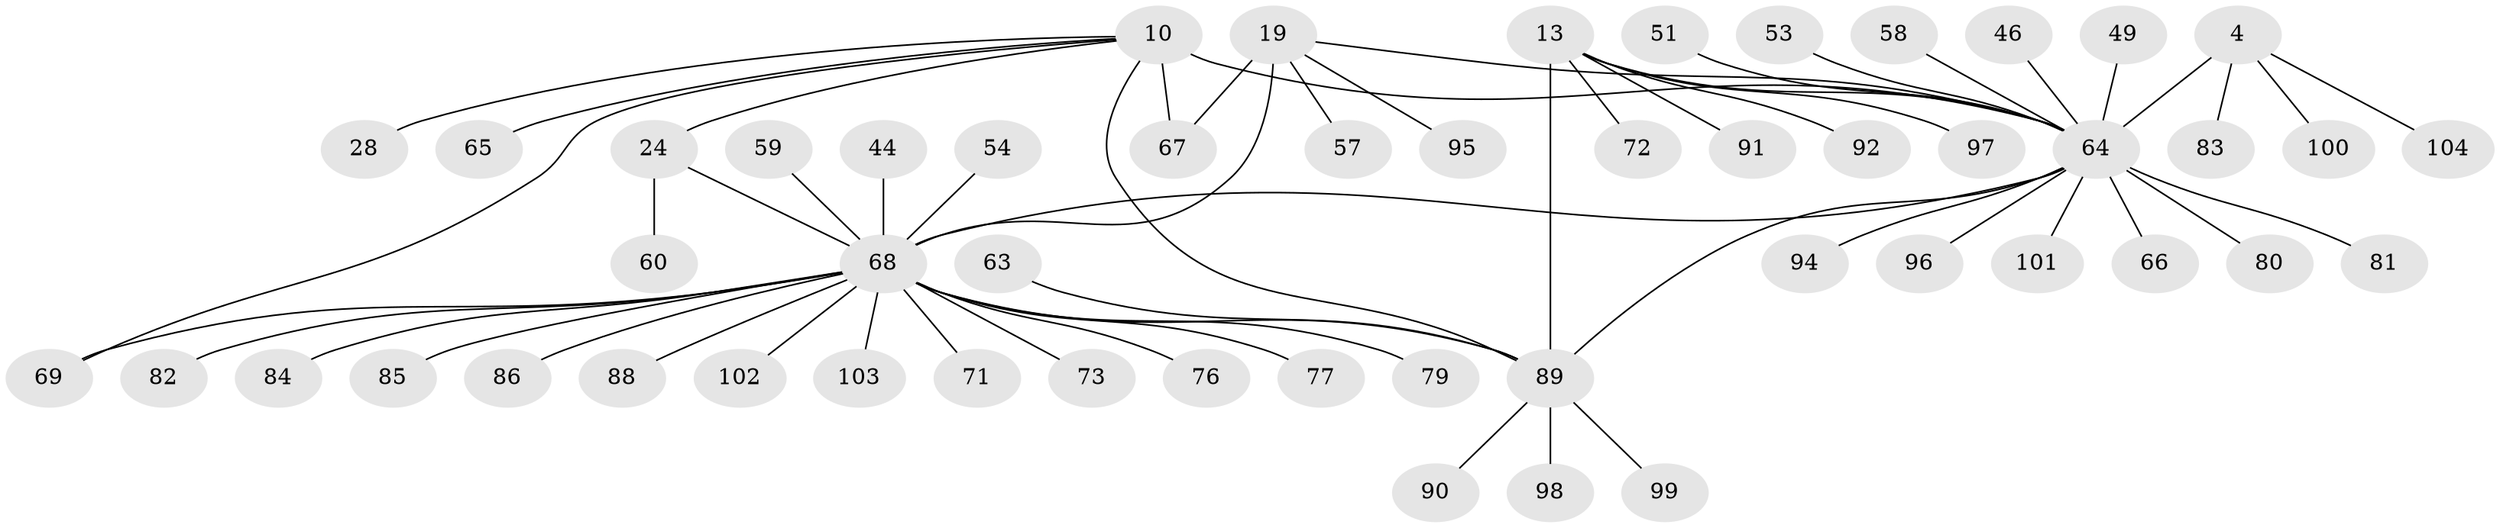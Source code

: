// original degree distribution, {8: 0.04807692307692308, 4: 0.009615384615384616, 7: 0.04807692307692308, 12: 0.009615384615384616, 9: 0.028846153846153848, 5: 0.019230769230769232, 10: 0.028846153846153848, 6: 0.038461538461538464, 13: 0.009615384615384616, 1: 0.5961538461538461, 2: 0.1346153846153846, 3: 0.028846153846153848}
// Generated by graph-tools (version 1.1) at 2025/58/03/04/25 21:58:29]
// undirected, 52 vertices, 58 edges
graph export_dot {
graph [start="1"]
  node [color=gray90,style=filled];
  4 [super="+3"];
  10 [super="+9"];
  13 [super="+12"];
  19 [super="+18"];
  24 [super="+23"];
  28;
  44;
  46;
  49;
  51;
  53;
  54;
  57;
  58;
  59;
  60 [super="+37"];
  63;
  64 [super="+29+5+26+62+31+45+47"];
  65;
  66;
  67 [super="+40"];
  68 [super="+22+42+52+25+20+33+36+43"];
  69 [super="+38"];
  71;
  72;
  73;
  76 [super="+70"];
  77;
  79;
  80;
  81;
  82;
  83;
  84;
  85;
  86;
  88;
  89 [super="+87+34+39+41+48+50+55+56"];
  90;
  91;
  92;
  94 [super="+61"];
  95 [super="+78"];
  96 [super="+93"];
  97;
  98;
  99;
  100;
  101 [super="+74"];
  102;
  103;
  104 [super="+27"];
  4 -- 83;
  4 -- 100;
  4 -- 104;
  4 -- 64 [weight=6];
  10 -- 89;
  10 -- 65;
  10 -- 67;
  10 -- 69;
  10 -- 24;
  10 -- 28;
  10 -- 64 [weight=7];
  13 -- 92;
  13 -- 97;
  13 -- 72;
  13 -- 91;
  13 -- 89 [weight=6];
  13 -- 64;
  19 -- 57;
  19 -- 67;
  19 -- 95;
  19 -- 68 [weight=6];
  19 -- 64 [weight=2];
  24 -- 60;
  24 -- 68 [weight=7];
  44 -- 68;
  46 -- 64;
  49 -- 64;
  51 -- 64;
  53 -- 64;
  54 -- 68;
  58 -- 64;
  59 -- 68;
  63 -- 89;
  64 -- 66;
  64 -- 68 [weight=3];
  64 -- 80;
  64 -- 81;
  64 -- 96;
  64 -- 89;
  64 -- 101;
  64 -- 94;
  68 -- 103;
  68 -- 79;
  68 -- 82;
  68 -- 84;
  68 -- 102 [weight=2];
  68 -- 73;
  68 -- 77;
  68 -- 85;
  68 -- 86;
  68 -- 88;
  68 -- 69;
  68 -- 71;
  68 -- 76;
  68 -- 89 [weight=2];
  89 -- 99;
  89 -- 98;
  89 -- 90;
}
